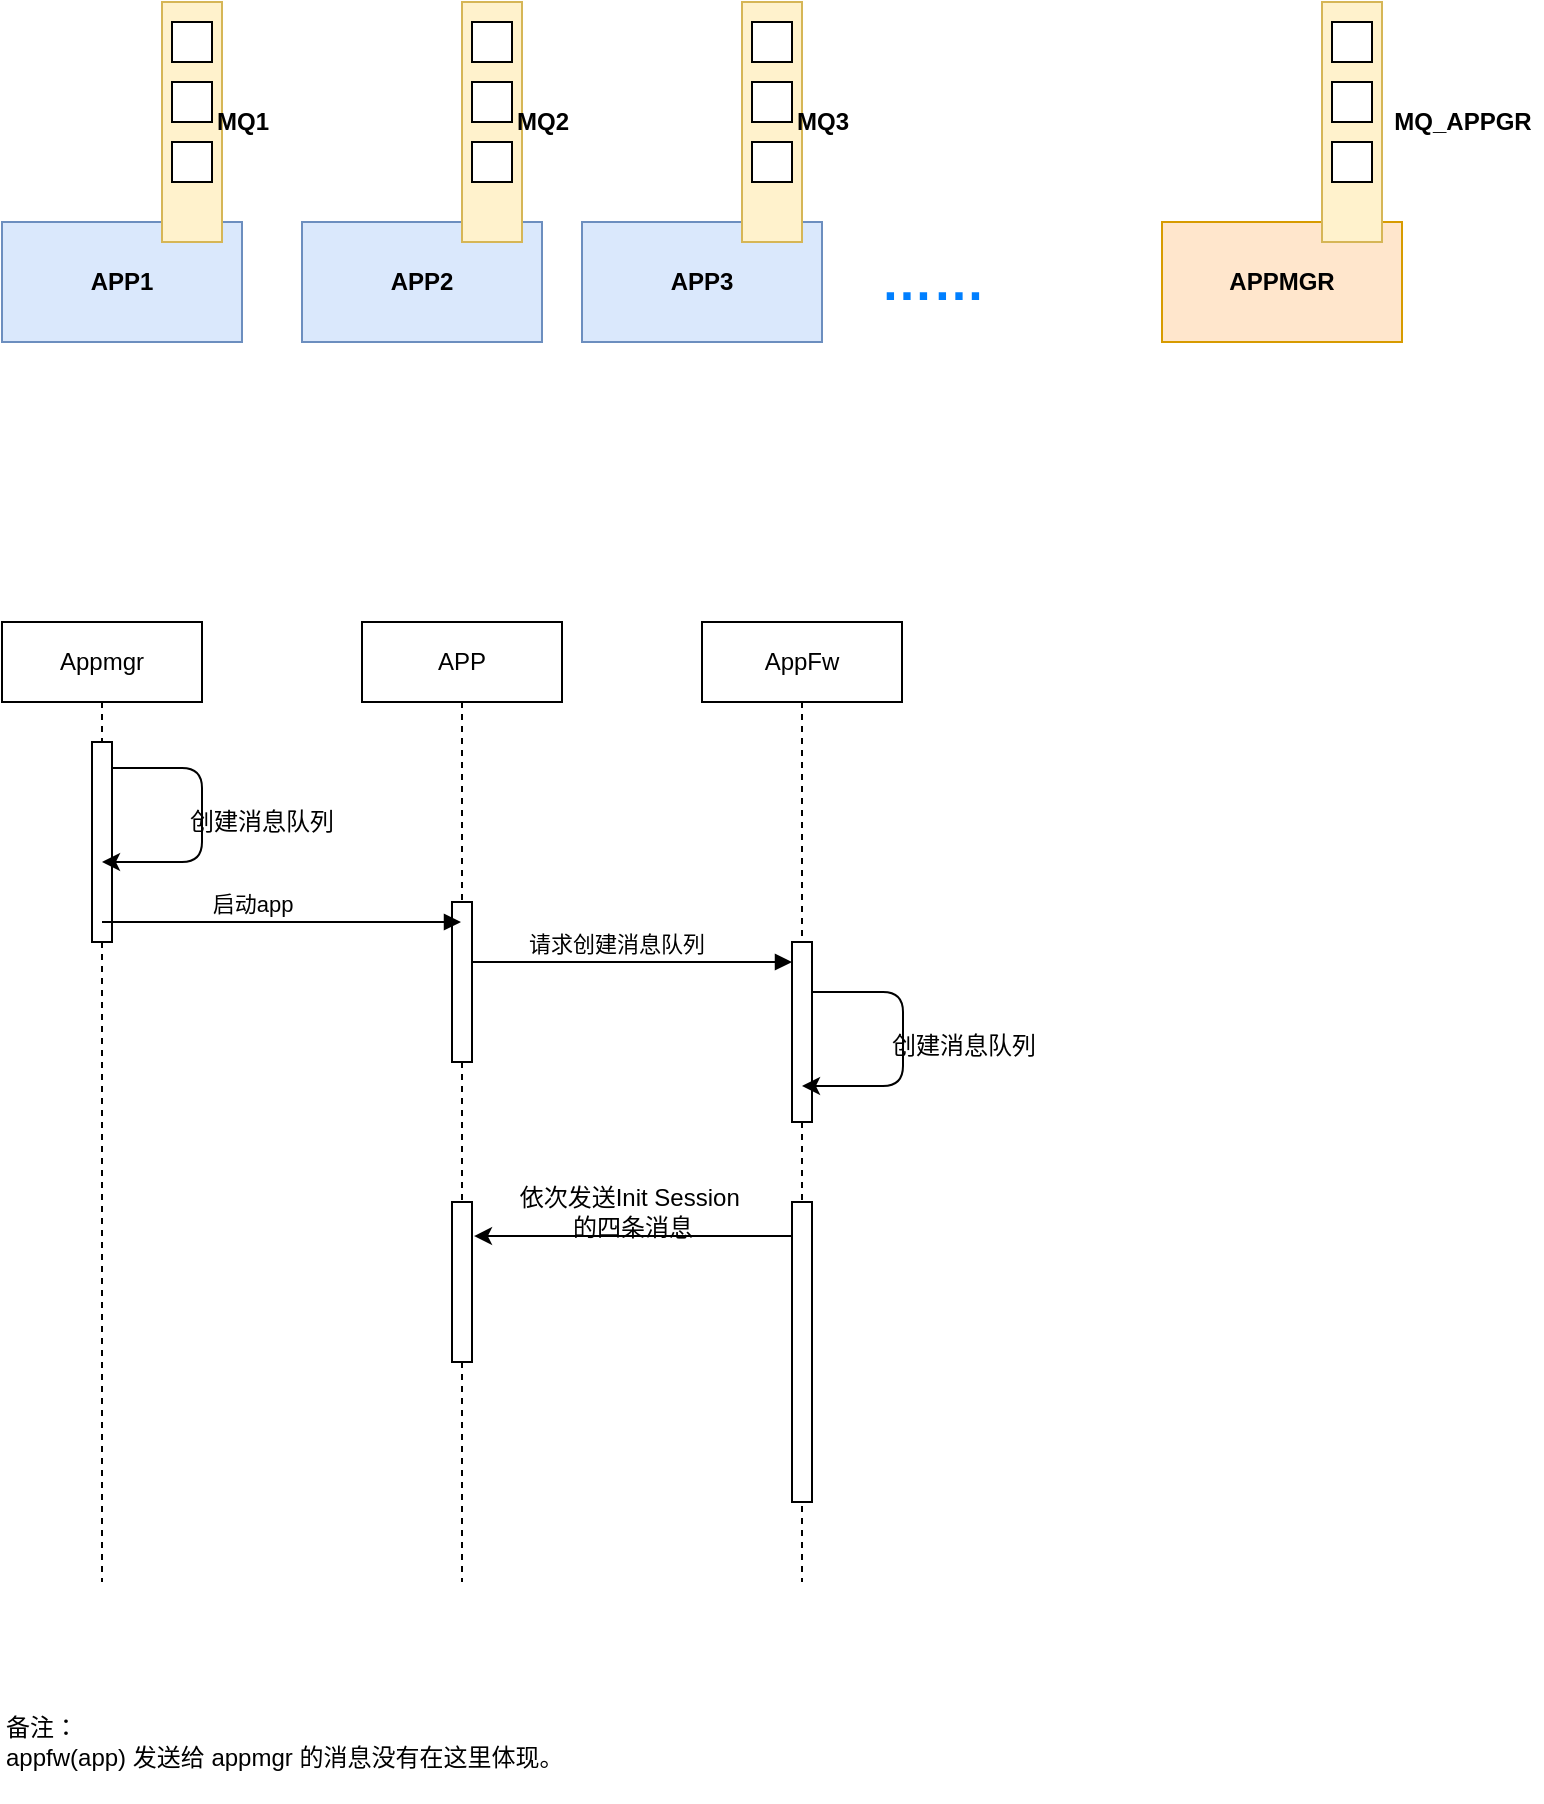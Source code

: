 <mxfile version="14.6.1" type="github">
  <diagram id="e60zMZiTQIU1e4RzCEZa" name="Page-1">
    <mxGraphModel dx="1422" dy="762" grid="1" gridSize="10" guides="1" tooltips="1" connect="1" arrows="1" fold="1" page="1" pageScale="1" pageWidth="827" pageHeight="1169" math="0" shadow="0">
      <root>
        <mxCell id="0" />
        <mxCell id="1" parent="0" />
        <mxCell id="ZbRbKk2xAKA3_QXuuNem-1" value="&lt;b&gt;APP1&lt;/b&gt;" style="rounded=0;whiteSpace=wrap;html=1;fillColor=#dae8fc;strokeColor=#6c8ebf;" vertex="1" parent="1">
          <mxGeometry x="100" y="220" width="120" height="60" as="geometry" />
        </mxCell>
        <mxCell id="ZbRbKk2xAKA3_QXuuNem-2" value="" style="rounded=0;whiteSpace=wrap;html=1;fillColor=#fff2cc;strokeColor=#d6b656;" vertex="1" parent="1">
          <mxGeometry x="180" y="110" width="30" height="120" as="geometry" />
        </mxCell>
        <mxCell id="ZbRbKk2xAKA3_QXuuNem-3" value="&lt;b&gt;MQ1&lt;/b&gt;" style="text;html=1;align=center;verticalAlign=middle;resizable=0;points=[];autosize=1;strokeColor=none;" vertex="1" parent="1">
          <mxGeometry x="200" y="160" width="40" height="20" as="geometry" />
        </mxCell>
        <mxCell id="ZbRbKk2xAKA3_QXuuNem-4" value="" style="rounded=0;whiteSpace=wrap;html=1;" vertex="1" parent="1">
          <mxGeometry x="185" y="120" width="20" height="20" as="geometry" />
        </mxCell>
        <mxCell id="ZbRbKk2xAKA3_QXuuNem-5" value="" style="rounded=0;whiteSpace=wrap;html=1;" vertex="1" parent="1">
          <mxGeometry x="185" y="150" width="20" height="20" as="geometry" />
        </mxCell>
        <mxCell id="ZbRbKk2xAKA3_QXuuNem-6" value="" style="rounded=0;whiteSpace=wrap;html=1;" vertex="1" parent="1">
          <mxGeometry x="185" y="180" width="20" height="20" as="geometry" />
        </mxCell>
        <mxCell id="ZbRbKk2xAKA3_QXuuNem-7" value="&lt;b&gt;APP2&lt;/b&gt;" style="rounded=0;whiteSpace=wrap;html=1;fillColor=#dae8fc;strokeColor=#6c8ebf;" vertex="1" parent="1">
          <mxGeometry x="250" y="220" width="120" height="60" as="geometry" />
        </mxCell>
        <mxCell id="ZbRbKk2xAKA3_QXuuNem-8" value="" style="rounded=0;whiteSpace=wrap;html=1;fillColor=#fff2cc;strokeColor=#d6b656;" vertex="1" parent="1">
          <mxGeometry x="330" y="110" width="30" height="120" as="geometry" />
        </mxCell>
        <mxCell id="ZbRbKk2xAKA3_QXuuNem-9" value="&lt;b&gt;MQ2&lt;/b&gt;" style="text;html=1;align=center;verticalAlign=middle;resizable=0;points=[];autosize=1;strokeColor=none;" vertex="1" parent="1">
          <mxGeometry x="350" y="160" width="40" height="20" as="geometry" />
        </mxCell>
        <mxCell id="ZbRbKk2xAKA3_QXuuNem-10" value="" style="rounded=0;whiteSpace=wrap;html=1;" vertex="1" parent="1">
          <mxGeometry x="335" y="120" width="20" height="20" as="geometry" />
        </mxCell>
        <mxCell id="ZbRbKk2xAKA3_QXuuNem-11" value="" style="rounded=0;whiteSpace=wrap;html=1;" vertex="1" parent="1">
          <mxGeometry x="335" y="150" width="20" height="20" as="geometry" />
        </mxCell>
        <mxCell id="ZbRbKk2xAKA3_QXuuNem-12" value="" style="rounded=0;whiteSpace=wrap;html=1;" vertex="1" parent="1">
          <mxGeometry x="335" y="180" width="20" height="20" as="geometry" />
        </mxCell>
        <mxCell id="ZbRbKk2xAKA3_QXuuNem-13" value="&lt;b&gt;APP3&lt;/b&gt;" style="rounded=0;whiteSpace=wrap;html=1;fillColor=#dae8fc;strokeColor=#6c8ebf;" vertex="1" parent="1">
          <mxGeometry x="390" y="220" width="120" height="60" as="geometry" />
        </mxCell>
        <mxCell id="ZbRbKk2xAKA3_QXuuNem-14" value="" style="rounded=0;whiteSpace=wrap;html=1;fillColor=#fff2cc;strokeColor=#d6b656;" vertex="1" parent="1">
          <mxGeometry x="470" y="110" width="30" height="120" as="geometry" />
        </mxCell>
        <mxCell id="ZbRbKk2xAKA3_QXuuNem-15" value="&lt;b&gt;MQ3&lt;/b&gt;" style="text;html=1;align=center;verticalAlign=middle;resizable=0;points=[];autosize=1;strokeColor=none;" vertex="1" parent="1">
          <mxGeometry x="490" y="160" width="40" height="20" as="geometry" />
        </mxCell>
        <mxCell id="ZbRbKk2xAKA3_QXuuNem-16" value="" style="rounded=0;whiteSpace=wrap;html=1;" vertex="1" parent="1">
          <mxGeometry x="475" y="120" width="20" height="20" as="geometry" />
        </mxCell>
        <mxCell id="ZbRbKk2xAKA3_QXuuNem-17" value="" style="rounded=0;whiteSpace=wrap;html=1;" vertex="1" parent="1">
          <mxGeometry x="475" y="150" width="20" height="20" as="geometry" />
        </mxCell>
        <mxCell id="ZbRbKk2xAKA3_QXuuNem-18" value="" style="rounded=0;whiteSpace=wrap;html=1;" vertex="1" parent="1">
          <mxGeometry x="475" y="180" width="20" height="20" as="geometry" />
        </mxCell>
        <mxCell id="ZbRbKk2xAKA3_QXuuNem-19" value="&lt;b&gt;APPMGR&lt;/b&gt;" style="rounded=0;whiteSpace=wrap;html=1;fillColor=#ffe6cc;strokeColor=#d79b00;" vertex="1" parent="1">
          <mxGeometry x="680" y="220" width="120" height="60" as="geometry" />
        </mxCell>
        <mxCell id="ZbRbKk2xAKA3_QXuuNem-20" value="" style="rounded=0;whiteSpace=wrap;html=1;fillColor=#fff2cc;strokeColor=#d6b656;" vertex="1" parent="1">
          <mxGeometry x="760" y="110" width="30" height="120" as="geometry" />
        </mxCell>
        <mxCell id="ZbRbKk2xAKA3_QXuuNem-21" value="&lt;b&gt;MQ_APPGR&lt;/b&gt;" style="text;html=1;align=center;verticalAlign=middle;resizable=0;points=[];autosize=1;strokeColor=none;" vertex="1" parent="1">
          <mxGeometry x="790" y="160" width="80" height="20" as="geometry" />
        </mxCell>
        <mxCell id="ZbRbKk2xAKA3_QXuuNem-22" value="" style="rounded=0;whiteSpace=wrap;html=1;" vertex="1" parent="1">
          <mxGeometry x="765" y="120" width="20" height="20" as="geometry" />
        </mxCell>
        <mxCell id="ZbRbKk2xAKA3_QXuuNem-23" value="" style="rounded=0;whiteSpace=wrap;html=1;" vertex="1" parent="1">
          <mxGeometry x="765" y="150" width="20" height="20" as="geometry" />
        </mxCell>
        <mxCell id="ZbRbKk2xAKA3_QXuuNem-24" value="" style="rounded=0;whiteSpace=wrap;html=1;" vertex="1" parent="1">
          <mxGeometry x="765" y="180" width="20" height="20" as="geometry" />
        </mxCell>
        <mxCell id="ZbRbKk2xAKA3_QXuuNem-26" value="&lt;b&gt;&lt;font style=&quot;font-size: 26px&quot; color=&quot;#007fff&quot;&gt;……&lt;/font&gt;&lt;/b&gt;" style="text;html=1;align=center;verticalAlign=middle;resizable=0;points=[];autosize=1;strokeColor=none;" vertex="1" parent="1">
          <mxGeometry x="530" y="240" width="70" height="20" as="geometry" />
        </mxCell>
        <mxCell id="ZbRbKk2xAKA3_QXuuNem-28" value="APP" style="shape=umlLifeline;perimeter=lifelinePerimeter;whiteSpace=wrap;html=1;container=1;collapsible=0;recursiveResize=0;outlineConnect=0;" vertex="1" parent="1">
          <mxGeometry x="280" y="420" width="100" height="480" as="geometry" />
        </mxCell>
        <mxCell id="ZbRbKk2xAKA3_QXuuNem-35" value="" style="html=1;points=[];perimeter=orthogonalPerimeter;" vertex="1" parent="ZbRbKk2xAKA3_QXuuNem-28">
          <mxGeometry x="45" y="140" width="10" height="80" as="geometry" />
        </mxCell>
        <mxCell id="ZbRbKk2xAKA3_QXuuNem-48" value="" style="html=1;points=[];perimeter=orthogonalPerimeter;" vertex="1" parent="ZbRbKk2xAKA3_QXuuNem-28">
          <mxGeometry x="45" y="290" width="10" height="80" as="geometry" />
        </mxCell>
        <mxCell id="ZbRbKk2xAKA3_QXuuNem-31" value="AppFw" style="shape=umlLifeline;perimeter=lifelinePerimeter;whiteSpace=wrap;html=1;container=1;collapsible=0;recursiveResize=0;outlineConnect=0;" vertex="1" parent="1">
          <mxGeometry x="450" y="420" width="100" height="480" as="geometry" />
        </mxCell>
        <mxCell id="ZbRbKk2xAKA3_QXuuNem-33" value="" style="html=1;points=[];perimeter=orthogonalPerimeter;" vertex="1" parent="ZbRbKk2xAKA3_QXuuNem-31">
          <mxGeometry x="45" y="160" width="10" height="90" as="geometry" />
        </mxCell>
        <mxCell id="ZbRbKk2xAKA3_QXuuNem-47" value="" style="html=1;points=[];perimeter=orthogonalPerimeter;" vertex="1" parent="ZbRbKk2xAKA3_QXuuNem-31">
          <mxGeometry x="45" y="290" width="10" height="150" as="geometry" />
        </mxCell>
        <mxCell id="ZbRbKk2xAKA3_QXuuNem-32" value="Appmgr" style="shape=umlLifeline;perimeter=lifelinePerimeter;whiteSpace=wrap;html=1;container=1;collapsible=0;recursiveResize=0;outlineConnect=0;" vertex="1" parent="1">
          <mxGeometry x="100" y="420" width="100" height="480" as="geometry" />
        </mxCell>
        <mxCell id="ZbRbKk2xAKA3_QXuuNem-36" value="" style="html=1;points=[];perimeter=orthogonalPerimeter;" vertex="1" parent="ZbRbKk2xAKA3_QXuuNem-32">
          <mxGeometry x="45" y="60" width="10" height="100" as="geometry" />
        </mxCell>
        <mxCell id="ZbRbKk2xAKA3_QXuuNem-43" value="" style="endArrow=classic;html=1;" edge="1" parent="ZbRbKk2xAKA3_QXuuNem-32" target="ZbRbKk2xAKA3_QXuuNem-32">
          <mxGeometry width="50" height="50" relative="1" as="geometry">
            <mxPoint x="55" y="73" as="sourcePoint" />
            <mxPoint x="50" y="99" as="targetPoint" />
            <Array as="points">
              <mxPoint x="100" y="73" />
              <mxPoint x="100" y="120" />
            </Array>
          </mxGeometry>
        </mxCell>
        <mxCell id="ZbRbKk2xAKA3_QXuuNem-40" value="启动app" style="html=1;verticalAlign=bottom;endArrow=block;" edge="1" parent="1" source="ZbRbKk2xAKA3_QXuuNem-32" target="ZbRbKk2xAKA3_QXuuNem-28">
          <mxGeometry x="-0.166" width="80" relative="1" as="geometry">
            <mxPoint x="210" y="610" as="sourcePoint" />
            <mxPoint x="320" y="504" as="targetPoint" />
            <Array as="points">
              <mxPoint x="250" y="570" />
            </Array>
            <mxPoint as="offset" />
          </mxGeometry>
        </mxCell>
        <mxCell id="ZbRbKk2xAKA3_QXuuNem-44" value="创建消息队列" style="text;html=1;strokeColor=none;fillColor=none;align=center;verticalAlign=middle;whiteSpace=wrap;rounded=0;" vertex="1" parent="1">
          <mxGeometry x="190" y="510" width="80" height="20" as="geometry" />
        </mxCell>
        <mxCell id="ZbRbKk2xAKA3_QXuuNem-41" value="请求创建消息队列" style="html=1;verticalAlign=bottom;endArrow=block;" edge="1" parent="1" target="ZbRbKk2xAKA3_QXuuNem-33">
          <mxGeometry x="-0.103" width="80" relative="1" as="geometry">
            <mxPoint x="335" y="590" as="sourcePoint" />
            <mxPoint x="480" y="590" as="targetPoint" />
            <mxPoint as="offset" />
          </mxGeometry>
        </mxCell>
        <mxCell id="ZbRbKk2xAKA3_QXuuNem-45" value="" style="endArrow=classic;html=1;" edge="1" parent="1">
          <mxGeometry width="50" height="50" relative="1" as="geometry">
            <mxPoint x="505.5" y="605" as="sourcePoint" />
            <mxPoint x="500" y="652" as="targetPoint" />
            <Array as="points">
              <mxPoint x="550.5" y="605" />
              <mxPoint x="550.5" y="652" />
            </Array>
          </mxGeometry>
        </mxCell>
        <mxCell id="ZbRbKk2xAKA3_QXuuNem-46" value="创建消息队列" style="text;html=1;strokeColor=none;fillColor=none;align=center;verticalAlign=middle;whiteSpace=wrap;rounded=0;" vertex="1" parent="1">
          <mxGeometry x="540.5" y="622" width="80" height="20" as="geometry" />
        </mxCell>
        <mxCell id="ZbRbKk2xAKA3_QXuuNem-49" value="" style="endArrow=classic;html=1;entryX=1.1;entryY=0.213;entryDx=0;entryDy=0;entryPerimeter=0;" edge="1" parent="1" source="ZbRbKk2xAKA3_QXuuNem-47" target="ZbRbKk2xAKA3_QXuuNem-48">
          <mxGeometry width="50" height="50" relative="1" as="geometry">
            <mxPoint x="400" y="710" as="sourcePoint" />
            <mxPoint x="450" y="660" as="targetPoint" />
          </mxGeometry>
        </mxCell>
        <mxCell id="ZbRbKk2xAKA3_QXuuNem-50" value="依次发送&lt;span&gt;Init&lt;/span&gt;&lt;span&gt; Session&amp;nbsp;&lt;br&gt;的四条消息&lt;br&gt;&lt;/span&gt;" style="text;html=1;align=center;verticalAlign=middle;resizable=0;points=[];autosize=1;strokeColor=none;" vertex="1" parent="1">
          <mxGeometry x="350" y="700" width="130" height="30" as="geometry" />
        </mxCell>
        <mxCell id="ZbRbKk2xAKA3_QXuuNem-51" value="备注：&lt;br&gt;appfw(app) 发送给&amp;nbsp;appmgr 的消息没有在这里体现。" style="text;html=1;strokeColor=none;fillColor=none;align=left;verticalAlign=middle;whiteSpace=wrap;rounded=0;" vertex="1" parent="1">
          <mxGeometry x="100" y="950" width="340" height="60" as="geometry" />
        </mxCell>
      </root>
    </mxGraphModel>
  </diagram>
</mxfile>
